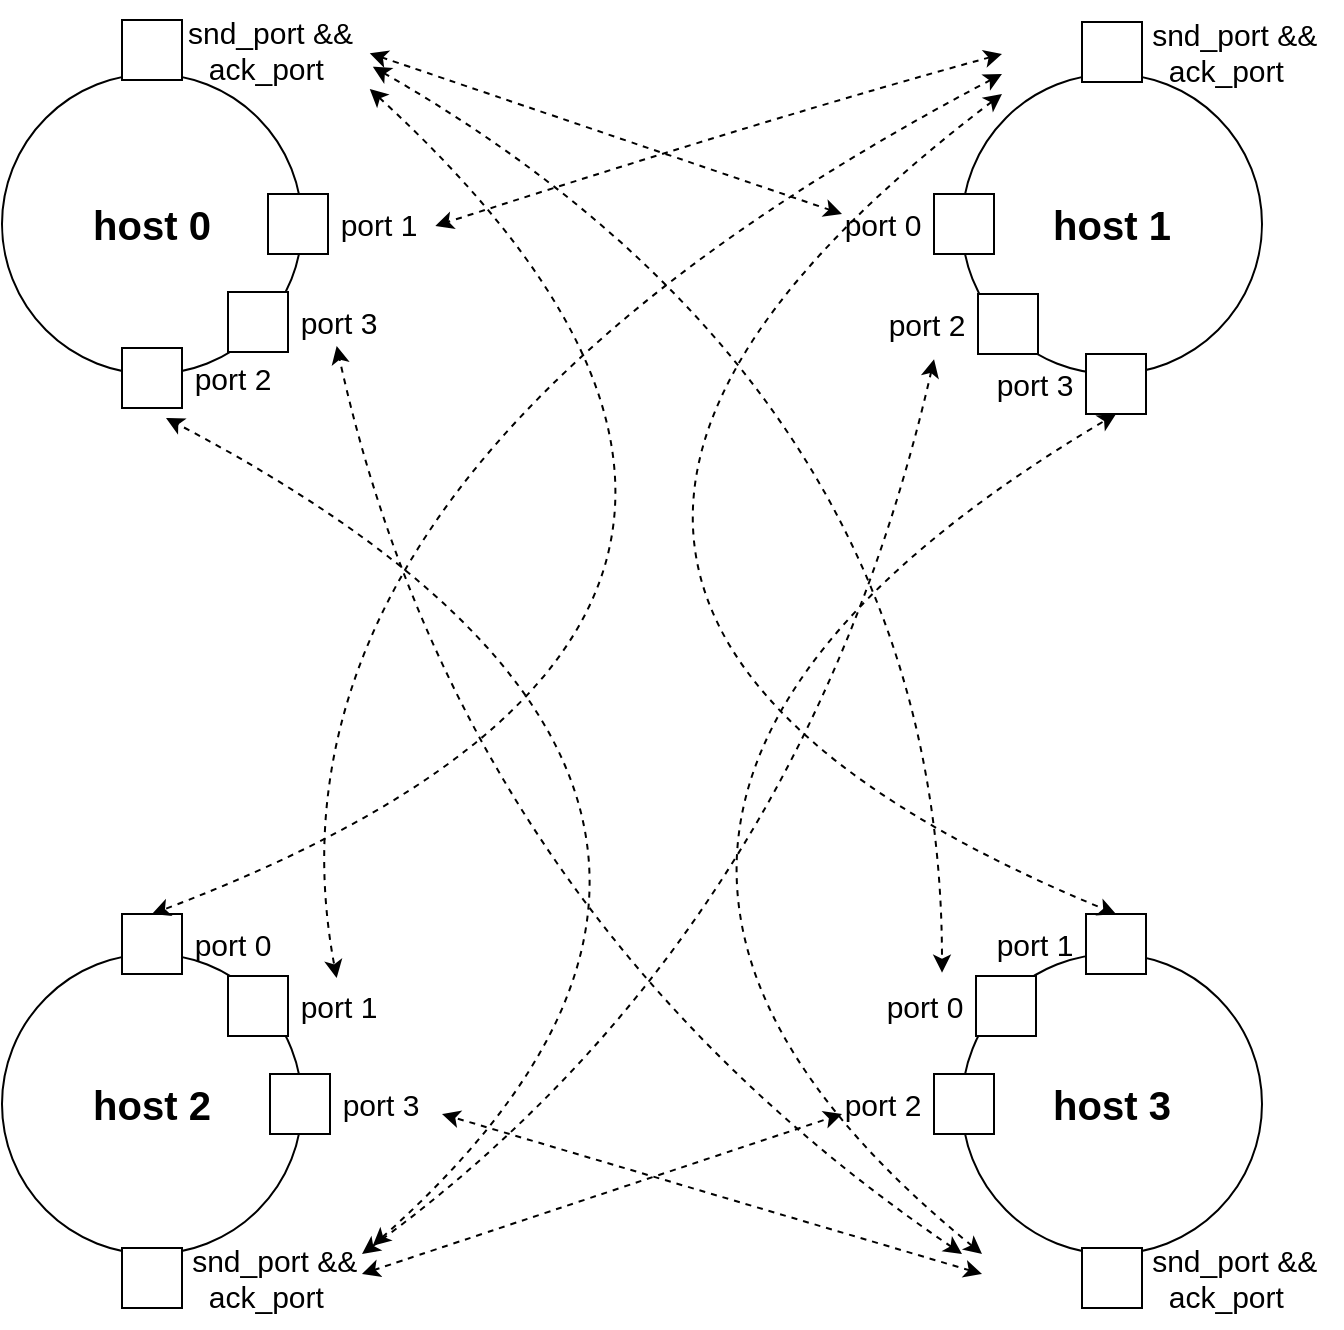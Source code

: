 <mxfile>
    <diagram id="u2yB8j7OgW_tJBpcTi0N" name="第 1 页">
        <mxGraphModel dx="1570" dy="1109" grid="1" gridSize="10" guides="1" tooltips="1" connect="1" arrows="1" fold="1" page="1" pageScale="1" pageWidth="850" pageHeight="1100" math="0" shadow="0">
            <root>
                <mxCell id="0"/>
                <mxCell id="1" parent="0"/>
                <mxCell id="4" value="&lt;b&gt;&lt;font style=&quot;font-size: 20px;&quot;&gt;host 0&lt;/font&gt;&lt;/b&gt;" style="ellipse;whiteSpace=wrap;html=1;aspect=fixed;" vertex="1" parent="1">
                    <mxGeometry x="110" y="250" width="150" height="150" as="geometry"/>
                </mxCell>
                <mxCell id="5" value="&lt;b&gt;&lt;font style=&quot;font-size: 20px;&quot;&gt;host 2&lt;/font&gt;&lt;/b&gt;" style="ellipse;whiteSpace=wrap;html=1;aspect=fixed;" vertex="1" parent="1">
                    <mxGeometry x="110" y="690" width="150" height="150" as="geometry"/>
                </mxCell>
                <mxCell id="6" value="&lt;b&gt;&lt;font style=&quot;font-size: 20px;&quot;&gt;host 1&lt;/font&gt;&lt;/b&gt;" style="ellipse;whiteSpace=wrap;html=1;aspect=fixed;" vertex="1" parent="1">
                    <mxGeometry x="590" y="250" width="150" height="150" as="geometry"/>
                </mxCell>
                <mxCell id="7" value="&lt;b&gt;&lt;font style=&quot;font-size: 20px;&quot;&gt;host 3&lt;/font&gt;&lt;/b&gt;" style="ellipse;whiteSpace=wrap;html=1;aspect=fixed;" vertex="1" parent="1">
                    <mxGeometry x="590" y="690" width="150" height="150" as="geometry"/>
                </mxCell>
                <mxCell id="10" value="" style="group" vertex="1" connectable="0" parent="1">
                    <mxGeometry x="243" y="310" width="85" height="30" as="geometry"/>
                </mxCell>
                <mxCell id="8" value="" style="whiteSpace=wrap;html=1;aspect=fixed;" vertex="1" parent="10">
                    <mxGeometry width="30" height="30" as="geometry"/>
                </mxCell>
                <mxCell id="9" value="&lt;font style=&quot;font-size: 15px;&quot;&gt;port 1&lt;/font&gt;" style="text;html=1;align=center;verticalAlign=middle;resizable=0;points=[];autosize=1;strokeColor=none;fillColor=none;" vertex="1" parent="10">
                    <mxGeometry x="25" width="60" height="30" as="geometry"/>
                </mxCell>
                <mxCell id="11" value="" style="group" vertex="1" connectable="0" parent="1">
                    <mxGeometry x="170" y="387" width="85" height="30" as="geometry"/>
                </mxCell>
                <mxCell id="12" value="" style="whiteSpace=wrap;html=1;aspect=fixed;" vertex="1" parent="11">
                    <mxGeometry width="30" height="30" as="geometry"/>
                </mxCell>
                <mxCell id="13" value="&lt;font style=&quot;font-size: 15px;&quot;&gt;port 2&lt;/font&gt;" style="text;html=1;align=center;verticalAlign=middle;resizable=0;points=[];autosize=1;strokeColor=none;fillColor=none;" vertex="1" parent="11">
                    <mxGeometry x="25" width="60" height="30" as="geometry"/>
                </mxCell>
                <mxCell id="14" value="" style="group" vertex="1" connectable="0" parent="1">
                    <mxGeometry x="223" y="359" width="85" height="30" as="geometry"/>
                </mxCell>
                <mxCell id="15" value="" style="whiteSpace=wrap;html=1;aspect=fixed;" vertex="1" parent="14">
                    <mxGeometry width="30" height="30" as="geometry"/>
                </mxCell>
                <mxCell id="16" value="&lt;font style=&quot;font-size: 15px;&quot;&gt;port 3&lt;/font&gt;" style="text;html=1;align=center;verticalAlign=middle;resizable=0;points=[];autosize=1;strokeColor=none;fillColor=none;" vertex="1" parent="14">
                    <mxGeometry x="25" width="60" height="30" as="geometry"/>
                </mxCell>
                <mxCell id="18" value="" style="group" vertex="1" connectable="0" parent="1">
                    <mxGeometry x="170" y="670" width="85" height="30" as="geometry"/>
                </mxCell>
                <mxCell id="19" value="" style="whiteSpace=wrap;html=1;aspect=fixed;" vertex="1" parent="18">
                    <mxGeometry width="30" height="30" as="geometry"/>
                </mxCell>
                <mxCell id="20" value="&lt;font style=&quot;font-size: 15px;&quot;&gt;port 0&lt;/font&gt;" style="text;html=1;align=center;verticalAlign=middle;resizable=0;points=[];autosize=1;strokeColor=none;fillColor=none;" vertex="1" parent="18">
                    <mxGeometry x="25" width="60" height="30" as="geometry"/>
                </mxCell>
                <mxCell id="21" value="" style="group" vertex="1" connectable="0" parent="1">
                    <mxGeometry x="244" y="750" width="85" height="30" as="geometry"/>
                </mxCell>
                <mxCell id="22" value="" style="whiteSpace=wrap;html=1;aspect=fixed;" vertex="1" parent="21">
                    <mxGeometry width="30" height="30" as="geometry"/>
                </mxCell>
                <mxCell id="23" value="&lt;font style=&quot;font-size: 15px;&quot;&gt;port 3&lt;/font&gt;" style="text;html=1;align=center;verticalAlign=middle;resizable=0;points=[];autosize=1;strokeColor=none;fillColor=none;" vertex="1" parent="21">
                    <mxGeometry x="25" width="60" height="30" as="geometry"/>
                </mxCell>
                <mxCell id="24" value="" style="group" vertex="1" connectable="0" parent="1">
                    <mxGeometry x="223" y="701" width="85" height="30" as="geometry"/>
                </mxCell>
                <mxCell id="25" value="" style="whiteSpace=wrap;html=1;aspect=fixed;" vertex="1" parent="24">
                    <mxGeometry width="30" height="30" as="geometry"/>
                </mxCell>
                <mxCell id="26" value="&lt;font style=&quot;font-size: 15px;&quot;&gt;port 1&lt;/font&gt;" style="text;html=1;align=center;verticalAlign=middle;resizable=0;points=[];autosize=1;strokeColor=none;fillColor=none;" vertex="1" parent="24">
                    <mxGeometry x="25" width="60" height="30" as="geometry"/>
                </mxCell>
                <mxCell id="33" value="" style="group" vertex="1" connectable="0" parent="1">
                    <mxGeometry x="520" y="310" width="86" height="30" as="geometry"/>
                </mxCell>
                <mxCell id="31" value="" style="whiteSpace=wrap;html=1;aspect=fixed;" vertex="1" parent="33">
                    <mxGeometry x="56" width="30" height="30" as="geometry"/>
                </mxCell>
                <mxCell id="32" value="&lt;font style=&quot;font-size: 15px;&quot;&gt;port 0&lt;/font&gt;" style="text;html=1;align=center;verticalAlign=middle;resizable=0;points=[];autosize=1;strokeColor=none;fillColor=none;" vertex="1" parent="33">
                    <mxGeometry width="60" height="30" as="geometry"/>
                </mxCell>
                <mxCell id="34" value="" style="group" vertex="1" connectable="0" parent="1">
                    <mxGeometry x="542" y="360" width="86" height="30" as="geometry"/>
                </mxCell>
                <mxCell id="35" value="" style="whiteSpace=wrap;html=1;aspect=fixed;" vertex="1" parent="34">
                    <mxGeometry x="56" width="30" height="30" as="geometry"/>
                </mxCell>
                <mxCell id="36" value="&lt;font style=&quot;font-size: 15px;&quot;&gt;port 2&lt;/font&gt;" style="text;html=1;align=center;verticalAlign=middle;resizable=0;points=[];autosize=1;strokeColor=none;fillColor=none;" vertex="1" parent="34">
                    <mxGeometry width="60" height="30" as="geometry"/>
                </mxCell>
                <mxCell id="37" value="" style="group" vertex="1" connectable="0" parent="1">
                    <mxGeometry x="596" y="390" width="86" height="30" as="geometry"/>
                </mxCell>
                <mxCell id="38" value="" style="whiteSpace=wrap;html=1;aspect=fixed;" vertex="1" parent="37">
                    <mxGeometry x="56" width="30" height="30" as="geometry"/>
                </mxCell>
                <mxCell id="39" value="&lt;font style=&quot;font-size: 15px;&quot;&gt;port 3&lt;/font&gt;" style="text;html=1;align=center;verticalAlign=middle;resizable=0;points=[];autosize=1;strokeColor=none;fillColor=none;" vertex="1" parent="37">
                    <mxGeometry width="60" height="30" as="geometry"/>
                </mxCell>
                <mxCell id="40" value="" style="group" vertex="1" connectable="0" parent="1">
                    <mxGeometry x="520" y="750" width="86" height="30" as="geometry"/>
                </mxCell>
                <mxCell id="41" value="" style="whiteSpace=wrap;html=1;aspect=fixed;" vertex="1" parent="40">
                    <mxGeometry x="56" width="30" height="30" as="geometry"/>
                </mxCell>
                <mxCell id="42" value="&lt;font style=&quot;font-size: 15px;&quot;&gt;port 2&lt;/font&gt;" style="text;html=1;align=center;verticalAlign=middle;resizable=0;points=[];autosize=1;strokeColor=none;fillColor=none;" vertex="1" parent="40">
                    <mxGeometry width="60" height="30" as="geometry"/>
                </mxCell>
                <mxCell id="44" value="" style="group" vertex="1" connectable="0" parent="1">
                    <mxGeometry x="541" y="701" width="86" height="30" as="geometry"/>
                </mxCell>
                <mxCell id="45" value="" style="whiteSpace=wrap;html=1;aspect=fixed;" vertex="1" parent="44">
                    <mxGeometry x="56" width="30" height="30" as="geometry"/>
                </mxCell>
                <mxCell id="46" value="&lt;font style=&quot;font-size: 15px;&quot;&gt;port 0&lt;/font&gt;" style="text;html=1;align=center;verticalAlign=middle;resizable=0;points=[];autosize=1;strokeColor=none;fillColor=none;" vertex="1" parent="44">
                    <mxGeometry width="60" height="30" as="geometry"/>
                </mxCell>
                <mxCell id="47" value="" style="group" vertex="1" connectable="0" parent="1">
                    <mxGeometry x="596" y="670" width="86" height="30" as="geometry"/>
                </mxCell>
                <mxCell id="48" value="" style="whiteSpace=wrap;html=1;aspect=fixed;" vertex="1" parent="47">
                    <mxGeometry x="56" width="30" height="30" as="geometry"/>
                </mxCell>
                <mxCell id="49" value="&lt;font style=&quot;font-size: 15px;&quot;&gt;port 1&lt;/font&gt;" style="text;html=1;align=center;verticalAlign=middle;resizable=0;points=[];autosize=1;strokeColor=none;fillColor=none;" vertex="1" parent="47">
                    <mxGeometry width="60" height="30" as="geometry"/>
                </mxCell>
                <mxCell id="50" value="" style="group" vertex="1" connectable="0" parent="1">
                    <mxGeometry x="170" y="223" width="125" height="40" as="geometry"/>
                </mxCell>
                <mxCell id="51" value="" style="whiteSpace=wrap;html=1;aspect=fixed;" vertex="1" parent="50">
                    <mxGeometry width="30" height="30" as="geometry"/>
                </mxCell>
                <mxCell id="52" value="&lt;font style=&quot;font-size: 15px;&quot;&gt;&lt;span style=&quot;white-space: pre;&quot;&gt;&#x9;&lt;/span&gt;&amp;nbsp;snd_port &amp;amp;&amp;amp;&lt;/font&gt;&lt;div&gt;&lt;font style=&quot;font-size: 15px;&quot;&gt;&amp;nbsp; &amp;nbsp; &amp;nbsp; &amp;nbsp; ack_port&lt;/font&gt;&lt;/div&gt;" style="text;html=1;align=center;verticalAlign=middle;resizable=0;points=[];autosize=1;strokeColor=none;fillColor=none;" vertex="1" parent="50">
                    <mxGeometry x="-15" y="-10" width="140" height="50" as="geometry"/>
                </mxCell>
                <mxCell id="53" value="" style="group" vertex="1" connectable="0" parent="1">
                    <mxGeometry x="170" y="837" width="130" height="40" as="geometry"/>
                </mxCell>
                <mxCell id="54" value="" style="whiteSpace=wrap;html=1;aspect=fixed;" vertex="1" parent="53">
                    <mxGeometry width="30" height="30" as="geometry"/>
                </mxCell>
                <mxCell id="55" value="&lt;font style=&quot;font-size: 15px;&quot;&gt;&lt;span style=&quot;white-space: pre;&quot;&gt;&#x9;&lt;/span&gt;&amp;nbsp; snd_port &amp;amp;&amp;amp;&lt;/font&gt;&lt;div&gt;&lt;font style=&quot;font-size: 15px;&quot;&gt;&amp;nbsp; &amp;nbsp; &amp;nbsp; &amp;nbsp; ack_port&lt;/font&gt;&lt;/div&gt;" style="text;html=1;align=center;verticalAlign=middle;resizable=0;points=[];autosize=1;strokeColor=none;fillColor=none;" vertex="1" parent="53">
                    <mxGeometry x="-20" y="-10" width="150" height="50" as="geometry"/>
                </mxCell>
                <mxCell id="56" value="" style="group" vertex="1" connectable="0" parent="1">
                    <mxGeometry x="650" y="224" width="130" height="40" as="geometry"/>
                </mxCell>
                <mxCell id="57" value="" style="whiteSpace=wrap;html=1;aspect=fixed;" vertex="1" parent="56">
                    <mxGeometry width="30" height="30" as="geometry"/>
                </mxCell>
                <mxCell id="58" value="&lt;font style=&quot;font-size: 15px;&quot;&gt;&lt;span style=&quot;white-space: pre;&quot;&gt;&#x9;&lt;/span&gt;&amp;nbsp; snd_port &amp;amp;&amp;amp;&lt;/font&gt;&lt;div&gt;&lt;font style=&quot;font-size: 15px;&quot;&gt;&amp;nbsp; &amp;nbsp; &amp;nbsp; &amp;nbsp; ack_port&lt;/font&gt;&lt;/div&gt;" style="text;html=1;align=center;verticalAlign=middle;resizable=0;points=[];autosize=1;strokeColor=none;fillColor=none;" vertex="1" parent="56">
                    <mxGeometry x="-20" y="-10" width="150" height="50" as="geometry"/>
                </mxCell>
                <mxCell id="59" value="" style="group" vertex="1" connectable="0" parent="1">
                    <mxGeometry x="650" y="837" width="130" height="40" as="geometry"/>
                </mxCell>
                <mxCell id="60" value="" style="whiteSpace=wrap;html=1;aspect=fixed;" vertex="1" parent="59">
                    <mxGeometry width="30" height="30" as="geometry"/>
                </mxCell>
                <mxCell id="61" value="&lt;font style=&quot;font-size: 15px;&quot;&gt;&lt;span style=&quot;white-space: pre;&quot;&gt;&#x9;&lt;/span&gt;&amp;nbsp; snd_port &amp;amp;&amp;amp;&lt;/font&gt;&lt;div&gt;&lt;font style=&quot;font-size: 15px;&quot;&gt;&amp;nbsp; &amp;nbsp; &amp;nbsp; &amp;nbsp; ack_port&lt;/font&gt;&lt;/div&gt;" style="text;html=1;align=center;verticalAlign=middle;resizable=0;points=[];autosize=1;strokeColor=none;fillColor=none;" vertex="1" parent="59">
                    <mxGeometry x="-20" y="-10" width="150" height="50" as="geometry"/>
                </mxCell>
                <mxCell id="83" value="" style="endArrow=classic;dashed=1;html=1;endFill=1;rounded=0;curved=1;exitX=0.992;exitY=0.533;exitDx=0;exitDy=0;exitPerimeter=0;startArrow=classic;startFill=1;" edge="1" parent="1" source="52">
                    <mxGeometry width="50" height="50" relative="1" as="geometry">
                        <mxPoint x="300" y="150" as="sourcePoint"/>
                        <mxPoint x="530" y="320" as="targetPoint"/>
                    </mxGeometry>
                </mxCell>
                <mxCell id="84" value="" style="endArrow=classic;dashed=1;html=1;endFill=1;rounded=0;curved=1;exitX=1.003;exitY=0.667;exitDx=0;exitDy=0;exitPerimeter=0;entryX=0.65;entryY=-0.056;entryDx=0;entryDy=0;entryPerimeter=0;startArrow=classic;startFill=1;" edge="1" parent="1" source="52" target="46">
                    <mxGeometry width="50" height="50" relative="1" as="geometry">
                        <mxPoint x="294" y="256" as="sourcePoint"/>
                        <mxPoint x="533" y="336" as="targetPoint"/>
                        <Array as="points">
                            <mxPoint x="580" y="410"/>
                        </Array>
                    </mxGeometry>
                </mxCell>
                <mxCell id="85" value="" style="endArrow=classic;dashed=1;html=1;endFill=1;rounded=0;curved=1;exitX=0.992;exitY=0.889;exitDx=0;exitDy=0;exitPerimeter=0;entryX=0.5;entryY=0;entryDx=0;entryDy=0;startArrow=classic;startFill=1;" edge="1" parent="1" source="52" target="19">
                    <mxGeometry width="50" height="50" relative="1" as="geometry">
                        <mxPoint x="304" y="266" as="sourcePoint"/>
                        <mxPoint x="543" y="346" as="targetPoint"/>
                        <Array as="points">
                            <mxPoint x="580" y="520"/>
                        </Array>
                    </mxGeometry>
                </mxCell>
                <mxCell id="86" value="" style="endArrow=classic;dashed=1;html=1;endFill=1;rounded=0;curved=1;entryX=0.978;entryY=0.533;entryDx=0;entryDy=0;entryPerimeter=0;startArrow=classic;startFill=1;" edge="1" parent="1" target="9">
                    <mxGeometry width="50" height="50" relative="1" as="geometry">
                        <mxPoint x="610" y="240" as="sourcePoint"/>
                        <mxPoint x="533" y="336" as="targetPoint"/>
                        <Array as="points">
                            <mxPoint x="500" y="270"/>
                        </Array>
                    </mxGeometry>
                </mxCell>
                <mxCell id="87" value="" style="endArrow=classic;dashed=1;html=1;endFill=1;rounded=0;curved=1;entryX=0.489;entryY=0.033;entryDx=0;entryDy=0;entryPerimeter=0;startArrow=classic;startFill=1;" edge="1" parent="1" target="26">
                    <mxGeometry width="50" height="50" relative="1" as="geometry">
                        <mxPoint x="610" y="250" as="sourcePoint"/>
                        <mxPoint x="543" y="346" as="targetPoint"/>
                        <Array as="points">
                            <mxPoint x="230" y="450"/>
                        </Array>
                    </mxGeometry>
                </mxCell>
                <mxCell id="88" value="" style="endArrow=classic;dashed=1;html=1;endFill=1;rounded=0;curved=1;entryX=0.5;entryY=0;entryDx=0;entryDy=0;startArrow=classic;startFill=1;" edge="1" parent="1" target="48">
                    <mxGeometry width="50" height="50" relative="1" as="geometry">
                        <mxPoint x="610" y="260" as="sourcePoint"/>
                        <mxPoint x="553" y="356" as="targetPoint"/>
                        <Array as="points">
                            <mxPoint x="280" y="510"/>
                        </Array>
                    </mxGeometry>
                </mxCell>
                <mxCell id="89" value="" style="endArrow=classic;dashed=1;html=1;endFill=1;rounded=0;curved=1;entryX=-0.05;entryY=1.167;entryDx=0;entryDy=0;entryPerimeter=0;exitX=0.969;exitY=0.178;exitDx=0;exitDy=0;exitPerimeter=0;startArrow=classic;startFill=1;" edge="1" parent="1" source="55" target="13">
                    <mxGeometry width="50" height="50" relative="1" as="geometry">
                        <mxPoint x="288" y="845" as="sourcePoint"/>
                        <mxPoint x="533" y="336" as="targetPoint"/>
                        <Array as="points">
                            <mxPoint x="550" y="610"/>
                        </Array>
                    </mxGeometry>
                </mxCell>
                <mxCell id="90" value="" style="endArrow=classic;dashed=1;html=1;endFill=1;rounded=0;curved=1;entryX=0.567;entryY=1.089;entryDx=0;entryDy=0;entryPerimeter=0;startArrow=classic;startFill=1;" edge="1" parent="1" target="36">
                    <mxGeometry width="50" height="50" relative="1" as="geometry">
                        <mxPoint x="290" y="840" as="sourcePoint"/>
                        <mxPoint x="580" y="400" as="targetPoint"/>
                        <Array as="points">
                            <mxPoint x="510" y="680"/>
                        </Array>
                    </mxGeometry>
                </mxCell>
                <mxCell id="92" value="" style="endArrow=classic;dashed=1;html=1;endFill=1;rounded=0;curved=1;startArrow=classic;startFill=1;" edge="1" parent="1">
                    <mxGeometry width="50" height="50" relative="1" as="geometry">
                        <mxPoint x="290" y="850" as="sourcePoint"/>
                        <mxPoint x="530" y="770" as="targetPoint"/>
                    </mxGeometry>
                </mxCell>
                <mxCell id="93" value="" style="endArrow=classic;dashed=1;html=1;endFill=1;rounded=0;curved=1;entryX=0.5;entryY=1;entryDx=0;entryDy=0;startArrow=classic;startFill=1;" edge="1" parent="1" target="38">
                    <mxGeometry width="50" height="50" relative="1" as="geometry">
                        <mxPoint x="600" y="840" as="sourcePoint"/>
                        <mxPoint x="527" y="773" as="targetPoint"/>
                        <Array as="points">
                            <mxPoint x="330" y="620"/>
                        </Array>
                    </mxGeometry>
                </mxCell>
                <mxCell id="94" value="" style="endArrow=classic;dashed=1;html=1;endFill=1;rounded=0;curved=1;entryX=0.489;entryY=0.9;entryDx=0;entryDy=0;entryPerimeter=0;startArrow=classic;startFill=1;" edge="1" parent="1" target="16">
                    <mxGeometry width="50" height="50" relative="1" as="geometry">
                        <mxPoint x="590" y="840" as="sourcePoint"/>
                        <mxPoint x="328" y="760" as="targetPoint"/>
                        <Array as="points">
                            <mxPoint x="340" y="670"/>
                        </Array>
                    </mxGeometry>
                </mxCell>
                <mxCell id="95" value="" style="endArrow=classic;dashed=1;html=1;endFill=1;rounded=0;curved=1;startArrow=classic;startFill=1;" edge="1" parent="1">
                    <mxGeometry width="50" height="50" relative="1" as="geometry">
                        <mxPoint x="600" y="850" as="sourcePoint"/>
                        <mxPoint x="330" y="770" as="targetPoint"/>
                    </mxGeometry>
                </mxCell>
            </root>
        </mxGraphModel>
    </diagram>
</mxfile>